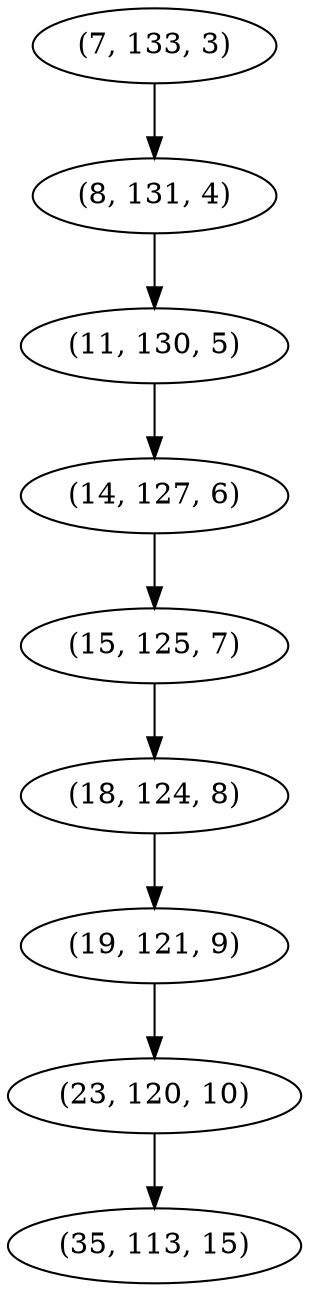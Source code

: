 digraph tree {
    "(7, 133, 3)";
    "(8, 131, 4)";
    "(11, 130, 5)";
    "(14, 127, 6)";
    "(15, 125, 7)";
    "(18, 124, 8)";
    "(19, 121, 9)";
    "(23, 120, 10)";
    "(35, 113, 15)";
    "(7, 133, 3)" -> "(8, 131, 4)";
    "(8, 131, 4)" -> "(11, 130, 5)";
    "(11, 130, 5)" -> "(14, 127, 6)";
    "(14, 127, 6)" -> "(15, 125, 7)";
    "(15, 125, 7)" -> "(18, 124, 8)";
    "(18, 124, 8)" -> "(19, 121, 9)";
    "(19, 121, 9)" -> "(23, 120, 10)";
    "(23, 120, 10)" -> "(35, 113, 15)";
}
